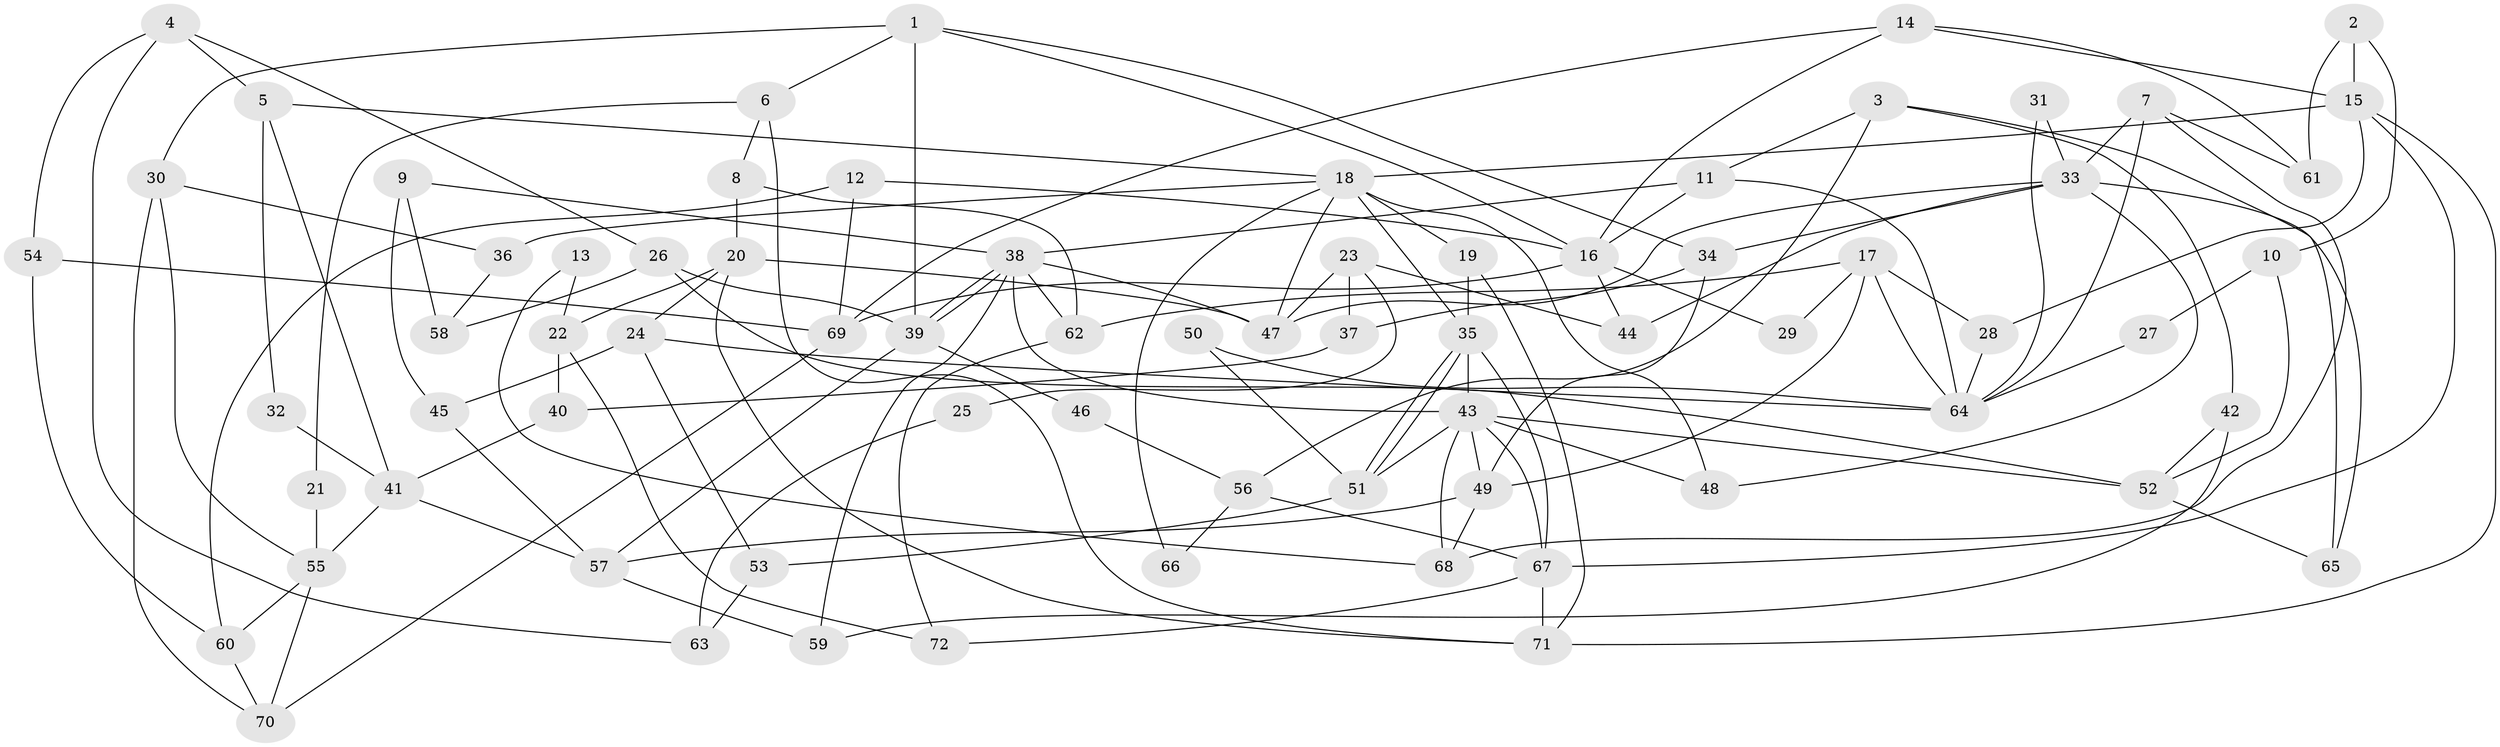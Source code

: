 // Generated by graph-tools (version 1.1) at 2025/50/03/09/25 03:50:11]
// undirected, 72 vertices, 144 edges
graph export_dot {
graph [start="1"]
  node [color=gray90,style=filled];
  1;
  2;
  3;
  4;
  5;
  6;
  7;
  8;
  9;
  10;
  11;
  12;
  13;
  14;
  15;
  16;
  17;
  18;
  19;
  20;
  21;
  22;
  23;
  24;
  25;
  26;
  27;
  28;
  29;
  30;
  31;
  32;
  33;
  34;
  35;
  36;
  37;
  38;
  39;
  40;
  41;
  42;
  43;
  44;
  45;
  46;
  47;
  48;
  49;
  50;
  51;
  52;
  53;
  54;
  55;
  56;
  57;
  58;
  59;
  60;
  61;
  62;
  63;
  64;
  65;
  66;
  67;
  68;
  69;
  70;
  71;
  72;
  1 -- 34;
  1 -- 16;
  1 -- 6;
  1 -- 30;
  1 -- 39;
  2 -- 15;
  2 -- 61;
  2 -- 10;
  3 -- 11;
  3 -- 42;
  3 -- 56;
  3 -- 65;
  4 -- 26;
  4 -- 54;
  4 -- 5;
  4 -- 63;
  5 -- 18;
  5 -- 32;
  5 -- 41;
  6 -- 71;
  6 -- 8;
  6 -- 21;
  7 -- 33;
  7 -- 68;
  7 -- 61;
  7 -- 64;
  8 -- 20;
  8 -- 62;
  9 -- 45;
  9 -- 38;
  9 -- 58;
  10 -- 52;
  10 -- 27;
  11 -- 64;
  11 -- 38;
  11 -- 16;
  12 -- 16;
  12 -- 60;
  12 -- 69;
  13 -- 68;
  13 -- 22;
  14 -- 15;
  14 -- 69;
  14 -- 16;
  14 -- 61;
  15 -- 67;
  15 -- 28;
  15 -- 18;
  15 -- 71;
  16 -- 29;
  16 -- 44;
  16 -- 69;
  17 -- 62;
  17 -- 49;
  17 -- 28;
  17 -- 29;
  17 -- 64;
  18 -- 48;
  18 -- 19;
  18 -- 35;
  18 -- 36;
  18 -- 47;
  18 -- 66;
  19 -- 35;
  19 -- 71;
  20 -- 47;
  20 -- 71;
  20 -- 22;
  20 -- 24;
  21 -- 55;
  22 -- 72;
  22 -- 40;
  23 -- 37;
  23 -- 47;
  23 -- 25;
  23 -- 44;
  24 -- 64;
  24 -- 45;
  24 -- 53;
  25 -- 63;
  26 -- 52;
  26 -- 39;
  26 -- 58;
  27 -- 64;
  28 -- 64;
  30 -- 36;
  30 -- 55;
  30 -- 70;
  31 -- 33;
  31 -- 64;
  32 -- 41;
  33 -- 47;
  33 -- 44;
  33 -- 34;
  33 -- 48;
  33 -- 65;
  34 -- 49;
  34 -- 37;
  35 -- 51;
  35 -- 51;
  35 -- 43;
  35 -- 67;
  36 -- 58;
  37 -- 40;
  38 -- 43;
  38 -- 39;
  38 -- 39;
  38 -- 47;
  38 -- 59;
  38 -- 62;
  39 -- 46;
  39 -- 57;
  40 -- 41;
  41 -- 55;
  41 -- 57;
  42 -- 59;
  42 -- 52;
  43 -- 67;
  43 -- 48;
  43 -- 49;
  43 -- 51;
  43 -- 52;
  43 -- 68;
  45 -- 57;
  46 -- 56;
  49 -- 57;
  49 -- 68;
  50 -- 51;
  50 -- 64;
  51 -- 53;
  52 -- 65;
  53 -- 63;
  54 -- 69;
  54 -- 60;
  55 -- 70;
  55 -- 60;
  56 -- 67;
  56 -- 66;
  57 -- 59;
  60 -- 70;
  62 -- 72;
  67 -- 71;
  67 -- 72;
  69 -- 70;
}
